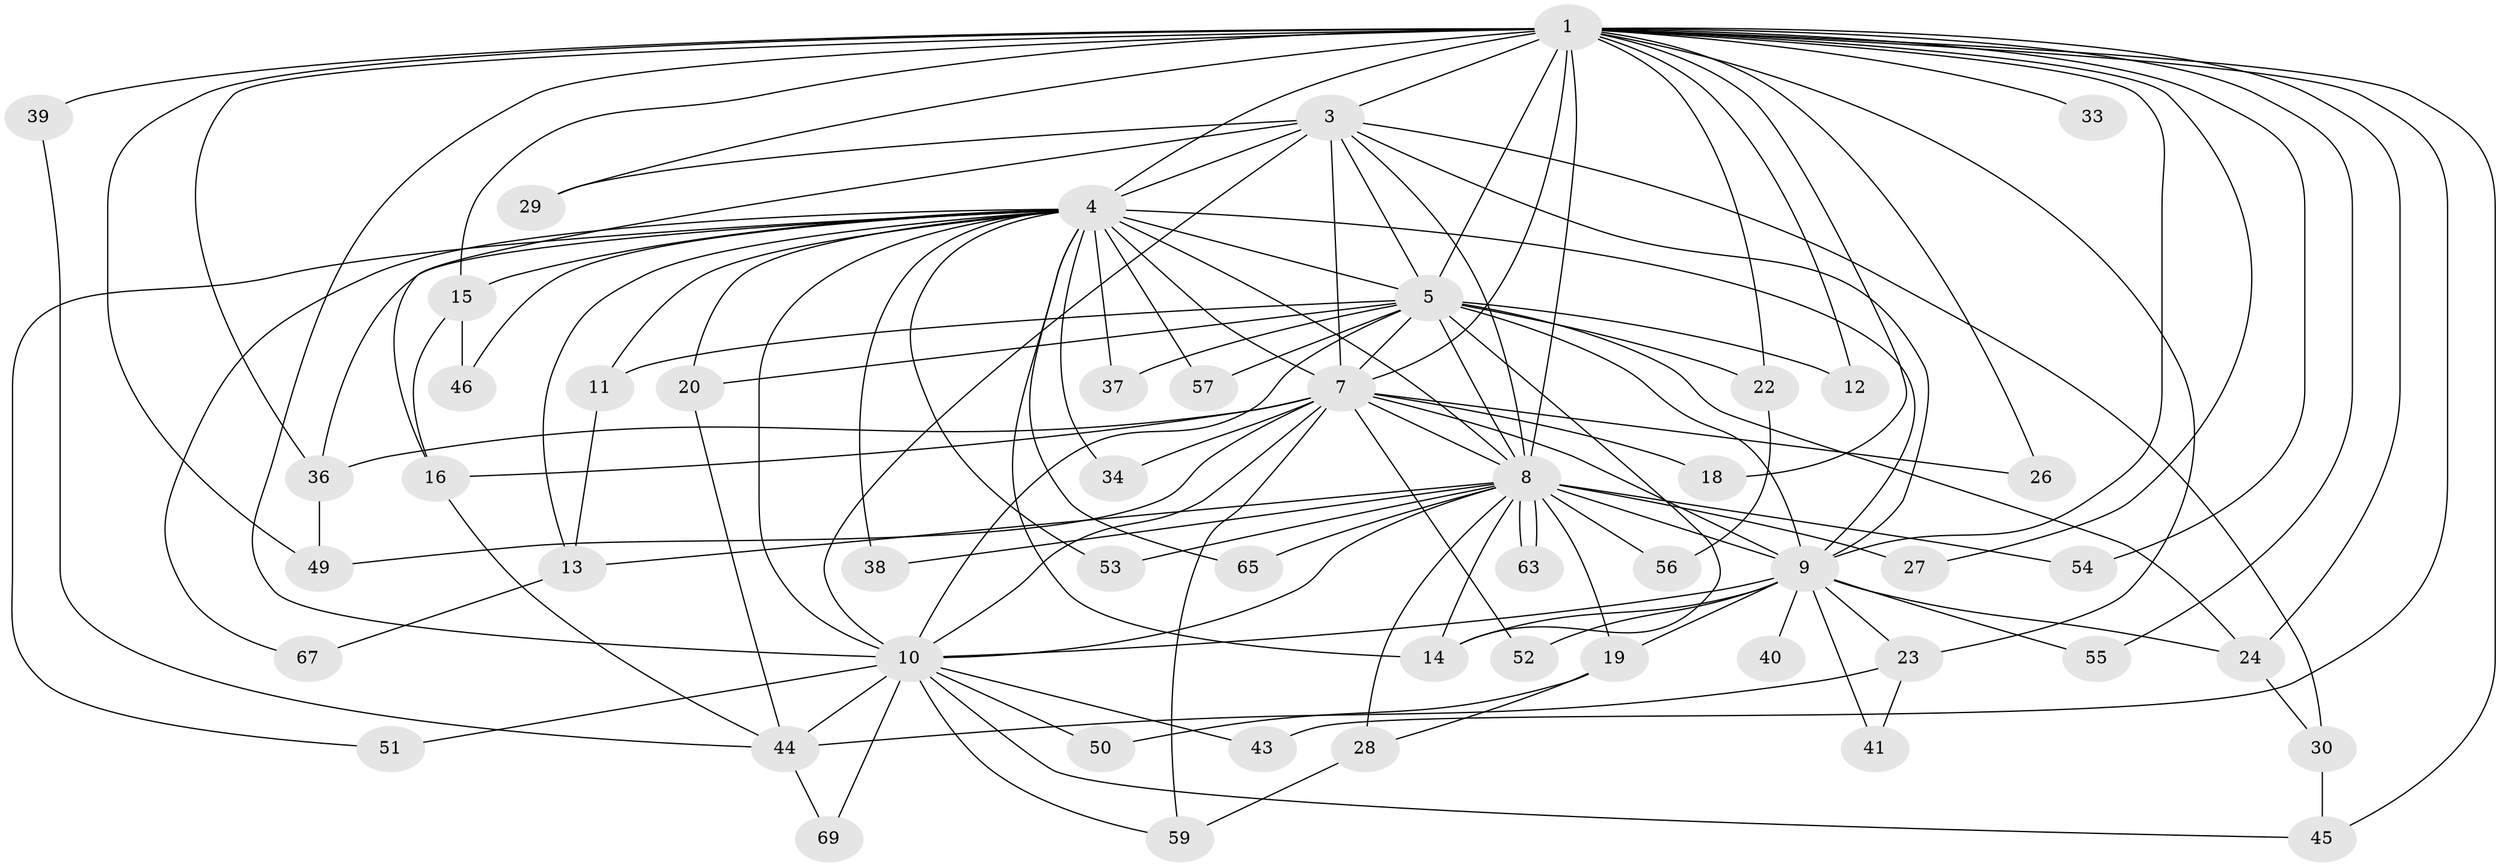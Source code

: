 // Generated by graph-tools (version 1.1) at 2025/23/03/03/25 07:23:45]
// undirected, 51 vertices, 123 edges
graph export_dot {
graph [start="1"]
  node [color=gray90,style=filled];
  1 [super="+2"];
  3 [super="+17"];
  4 [super="+6"];
  5 [super="+31"];
  7 [super="+70"];
  8 [super="+35"];
  9 [super="+21"];
  10 [super="+58"];
  11;
  12;
  13 [super="+64"];
  14 [super="+25"];
  15;
  16 [super="+61"];
  18;
  19;
  20;
  22;
  23;
  24 [super="+42"];
  26;
  27 [super="+32"];
  28;
  29;
  30;
  33;
  34;
  36 [super="+48"];
  37;
  38;
  39 [super="+60"];
  40;
  41;
  43;
  44 [super="+47"];
  45 [super="+66"];
  46;
  49 [super="+62"];
  50;
  51;
  52;
  53;
  54;
  55;
  56;
  57;
  59 [super="+68"];
  63;
  65;
  67;
  69;
  1 -- 3 [weight=2];
  1 -- 4 [weight=4];
  1 -- 5 [weight=2];
  1 -- 7 [weight=3];
  1 -- 8 [weight=2];
  1 -- 9 [weight=2];
  1 -- 10 [weight=2];
  1 -- 12;
  1 -- 15;
  1 -- 18;
  1 -- 22;
  1 -- 23;
  1 -- 24;
  1 -- 33 [weight=2];
  1 -- 39 [weight=2];
  1 -- 45;
  1 -- 54;
  1 -- 55;
  1 -- 43;
  1 -- 49;
  1 -- 26;
  1 -- 27 [weight=2];
  1 -- 29;
  1 -- 36;
  3 -- 4 [weight=2];
  3 -- 5;
  3 -- 7 [weight=2];
  3 -- 8;
  3 -- 9;
  3 -- 10;
  3 -- 16;
  3 -- 29;
  3 -- 30;
  4 -- 5 [weight=2];
  4 -- 7 [weight=2];
  4 -- 8 [weight=2];
  4 -- 9 [weight=2];
  4 -- 10 [weight=2];
  4 -- 13;
  4 -- 38;
  4 -- 46;
  4 -- 65;
  4 -- 67;
  4 -- 11;
  4 -- 15;
  4 -- 20;
  4 -- 34;
  4 -- 36;
  4 -- 37;
  4 -- 51;
  4 -- 53;
  4 -- 57;
  4 -- 14;
  5 -- 7;
  5 -- 8;
  5 -- 9 [weight=2];
  5 -- 10;
  5 -- 11;
  5 -- 12;
  5 -- 20;
  5 -- 22;
  5 -- 37;
  5 -- 57;
  5 -- 14;
  5 -- 24;
  7 -- 8;
  7 -- 9;
  7 -- 10;
  7 -- 18;
  7 -- 26;
  7 -- 34;
  7 -- 36;
  7 -- 49;
  7 -- 52;
  7 -- 59;
  7 -- 16;
  8 -- 9;
  8 -- 10;
  8 -- 14;
  8 -- 19;
  8 -- 27 [weight=2];
  8 -- 28;
  8 -- 38;
  8 -- 53;
  8 -- 54;
  8 -- 56;
  8 -- 63;
  8 -- 63;
  8 -- 65;
  8 -- 13;
  9 -- 10;
  9 -- 14;
  9 -- 19;
  9 -- 24;
  9 -- 40 [weight=2];
  9 -- 41;
  9 -- 52;
  9 -- 55;
  9 -- 23;
  10 -- 43;
  10 -- 45;
  10 -- 50;
  10 -- 51;
  10 -- 69;
  10 -- 59;
  10 -- 44;
  11 -- 13;
  13 -- 67;
  15 -- 16;
  15 -- 46;
  16 -- 44;
  19 -- 28;
  19 -- 50;
  20 -- 44;
  22 -- 56;
  23 -- 41;
  23 -- 44;
  24 -- 30;
  28 -- 59;
  30 -- 45;
  36 -- 49;
  39 -- 44;
  44 -- 69;
}
